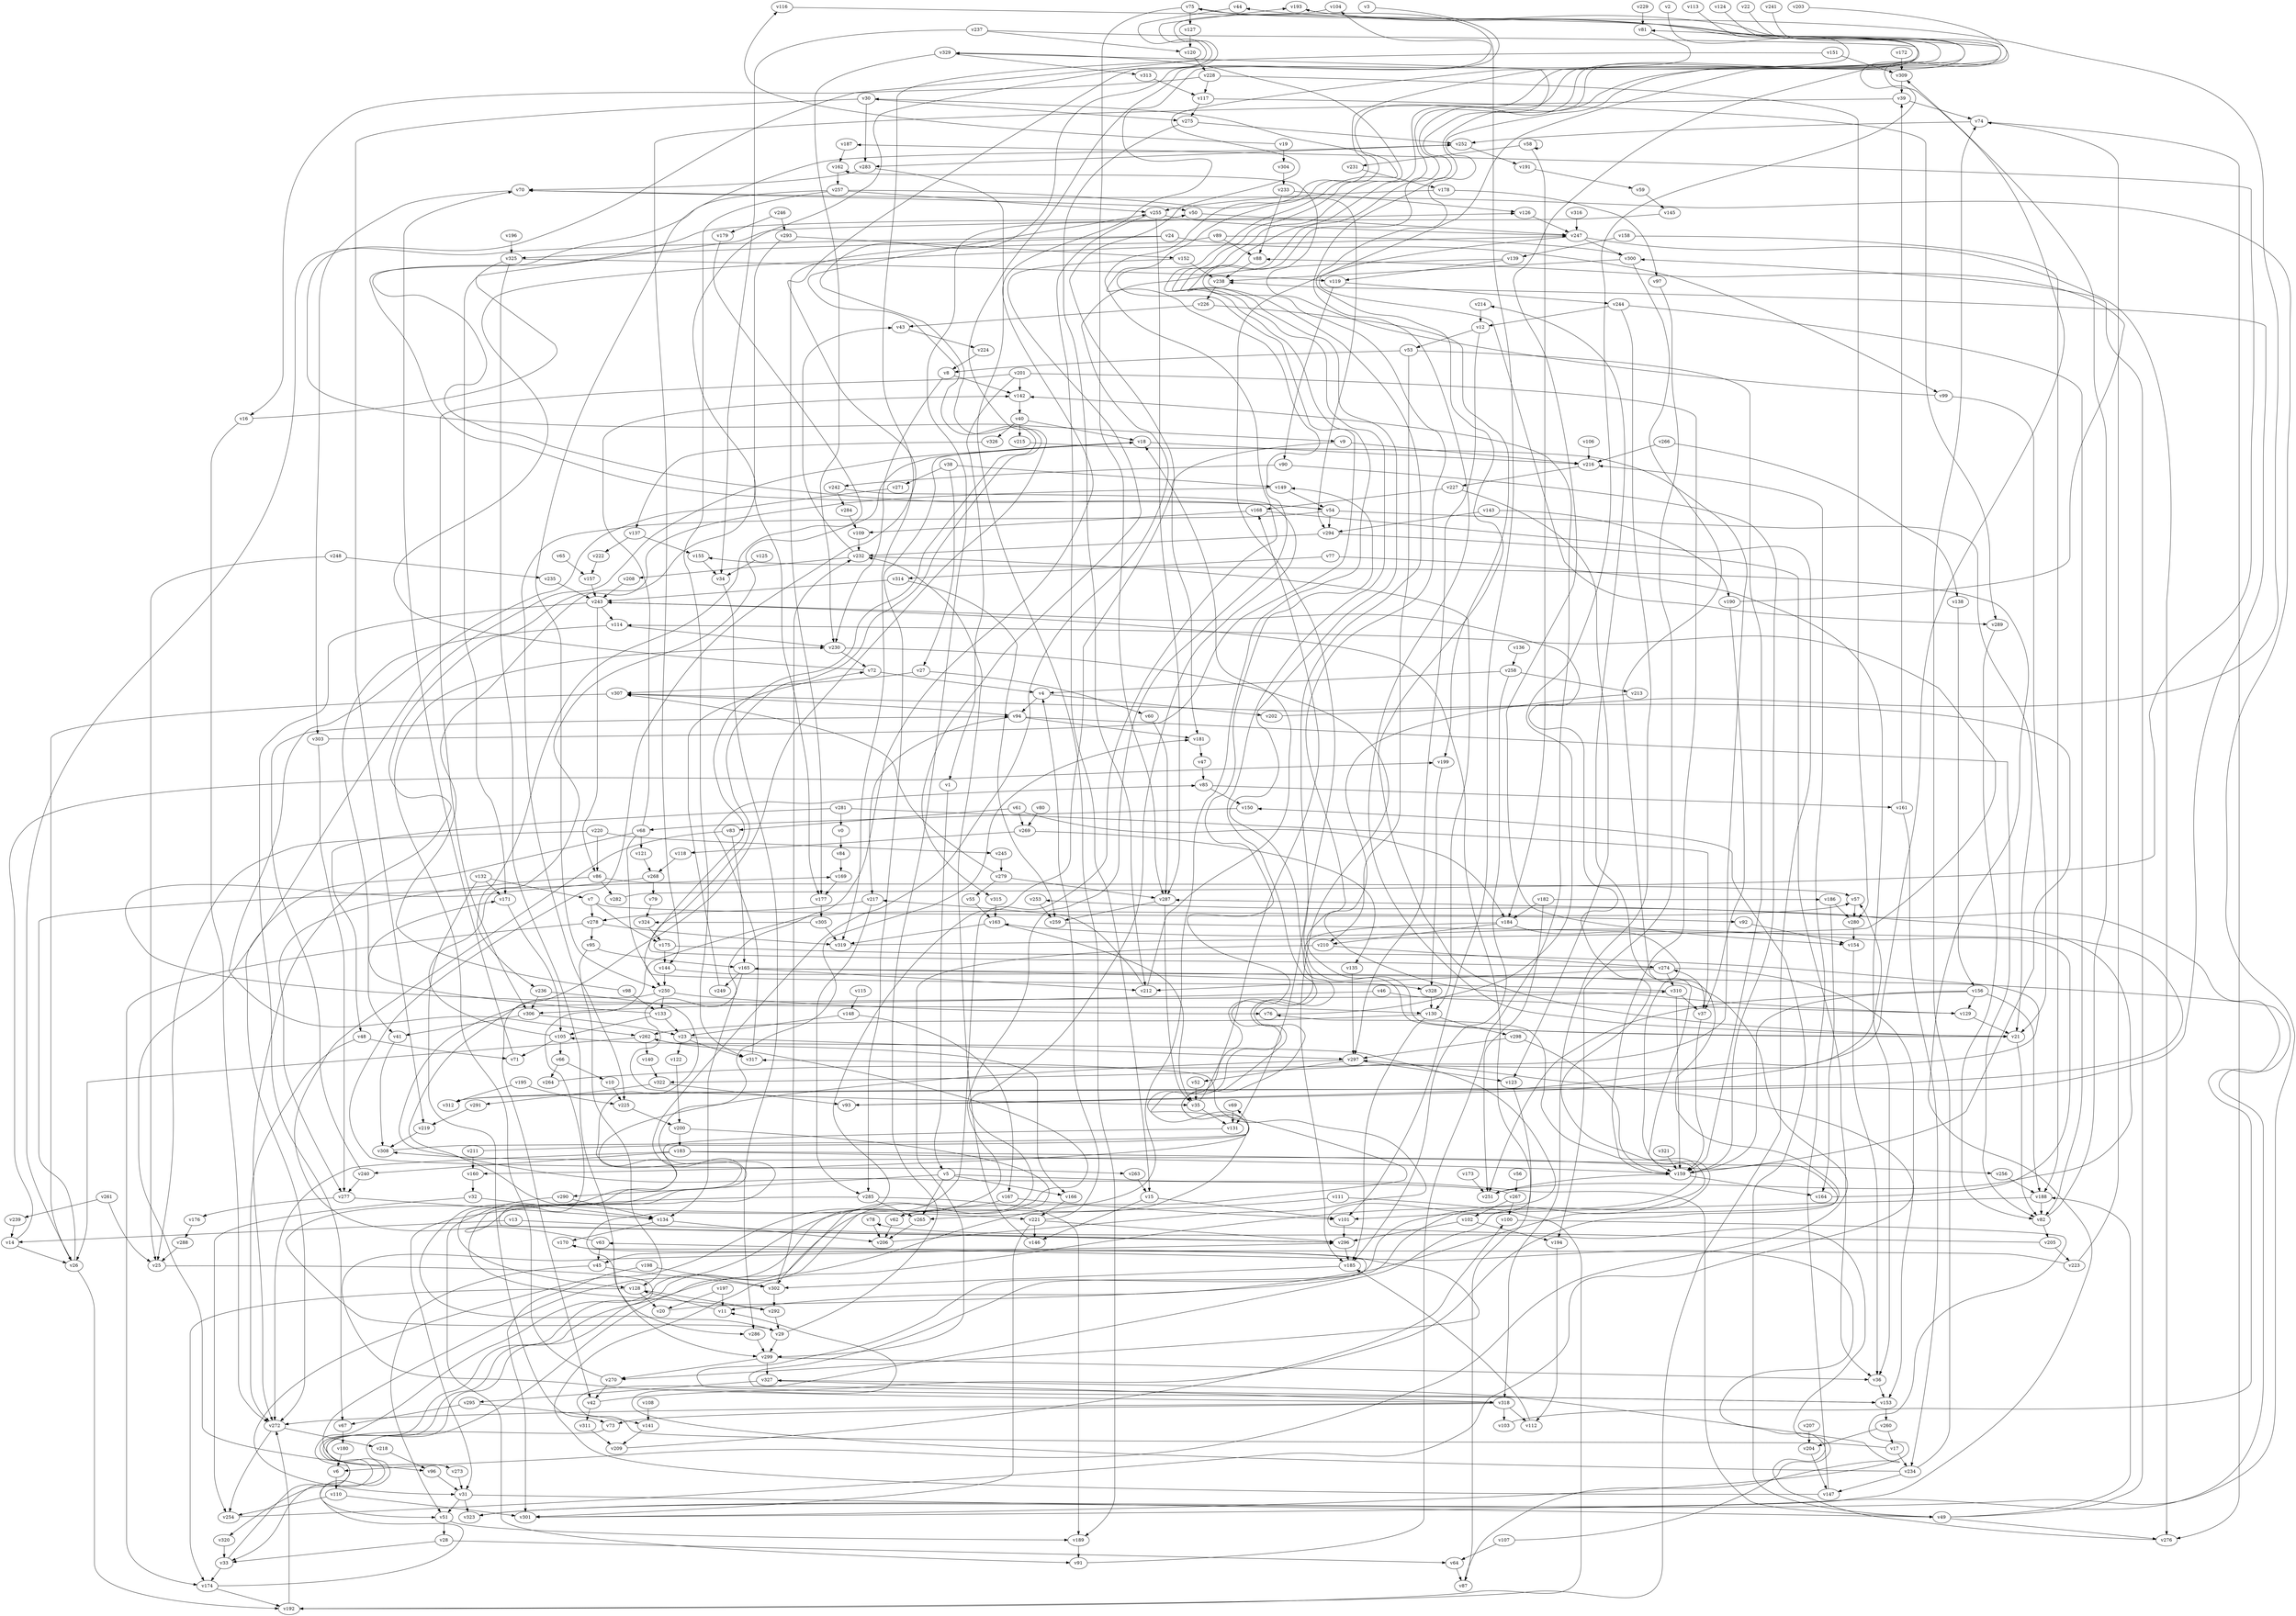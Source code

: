 // Benchmark game 482 - 330 vertices
// time_bound: 131
// targets: v3
digraph G {
    v0 [name="v0", player=0];
    v1 [name="v1", player=1];
    v2 [name="v2", player=0];
    v3 [name="v3", player=1, target=1];
    v4 [name="v4", player=1];
    v5 [name="v5", player=0];
    v6 [name="v6", player=0];
    v7 [name="v7", player=0];
    v8 [name="v8", player=0];
    v9 [name="v9", player=1];
    v10 [name="v10", player=0];
    v11 [name="v11", player=0];
    v12 [name="v12", player=1];
    v13 [name="v13", player=0];
    v14 [name="v14", player=0];
    v15 [name="v15", player=0];
    v16 [name="v16", player=0];
    v17 [name="v17", player=1];
    v18 [name="v18", player=0];
    v19 [name="v19", player=1];
    v20 [name="v20", player=1];
    v21 [name="v21", player=0];
    v22 [name="v22", player=0];
    v23 [name="v23", player=1];
    v24 [name="v24", player=0];
    v25 [name="v25", player=1];
    v26 [name="v26", player=0];
    v27 [name="v27", player=1];
    v28 [name="v28", player=1];
    v29 [name="v29", player=1];
    v30 [name="v30", player=1];
    v31 [name="v31", player=0];
    v32 [name="v32", player=1];
    v33 [name="v33", player=1];
    v34 [name="v34", player=0];
    v35 [name="v35", player=1];
    v36 [name="v36", player=1];
    v37 [name="v37", player=0];
    v38 [name="v38", player=1];
    v39 [name="v39", player=1];
    v40 [name="v40", player=0];
    v41 [name="v41", player=1];
    v42 [name="v42", player=0];
    v43 [name="v43", player=0];
    v44 [name="v44", player=1];
    v45 [name="v45", player=1];
    v46 [name="v46", player=0];
    v47 [name="v47", player=0];
    v48 [name="v48", player=1];
    v49 [name="v49", player=0];
    v50 [name="v50", player=1];
    v51 [name="v51", player=1];
    v52 [name="v52", player=1];
    v53 [name="v53", player=1];
    v54 [name="v54", player=1];
    v55 [name="v55", player=1];
    v56 [name="v56", player=0];
    v57 [name="v57", player=1];
    v58 [name="v58", player=1];
    v59 [name="v59", player=1];
    v60 [name="v60", player=0];
    v61 [name="v61", player=1];
    v62 [name="v62", player=1];
    v63 [name="v63", player=1];
    v64 [name="v64", player=1];
    v65 [name="v65", player=1];
    v66 [name="v66", player=0];
    v67 [name="v67", player=1];
    v68 [name="v68", player=1];
    v69 [name="v69", player=0];
    v70 [name="v70", player=0];
    v71 [name="v71", player=0];
    v72 [name="v72", player=0];
    v73 [name="v73", player=1];
    v74 [name="v74", player=1];
    v75 [name="v75", player=1];
    v76 [name="v76", player=0];
    v77 [name="v77", player=0];
    v78 [name="v78", player=1];
    v79 [name="v79", player=1];
    v80 [name="v80", player=1];
    v81 [name="v81", player=0];
    v82 [name="v82", player=1];
    v83 [name="v83", player=1];
    v84 [name="v84", player=0];
    v85 [name="v85", player=0];
    v86 [name="v86", player=1];
    v87 [name="v87", player=1];
    v88 [name="v88", player=1];
    v89 [name="v89", player=0];
    v90 [name="v90", player=1];
    v91 [name="v91", player=0];
    v92 [name="v92", player=0];
    v93 [name="v93", player=0];
    v94 [name="v94", player=1];
    v95 [name="v95", player=1];
    v96 [name="v96", player=0];
    v97 [name="v97", player=0];
    v98 [name="v98", player=1];
    v99 [name="v99", player=0];
    v100 [name="v100", player=1];
    v101 [name="v101", player=1];
    v102 [name="v102", player=1];
    v103 [name="v103", player=0];
    v104 [name="v104", player=1];
    v105 [name="v105", player=0];
    v106 [name="v106", player=0];
    v107 [name="v107", player=0];
    v108 [name="v108", player=0];
    v109 [name="v109", player=1];
    v110 [name="v110", player=0];
    v111 [name="v111", player=1];
    v112 [name="v112", player=1];
    v113 [name="v113", player=0];
    v114 [name="v114", player=1];
    v115 [name="v115", player=1];
    v116 [name="v116", player=1];
    v117 [name="v117", player=0];
    v118 [name="v118", player=0];
    v119 [name="v119", player=1];
    v120 [name="v120", player=1];
    v121 [name="v121", player=1];
    v122 [name="v122", player=1];
    v123 [name="v123", player=0];
    v124 [name="v124", player=1];
    v125 [name="v125", player=0];
    v126 [name="v126", player=1];
    v127 [name="v127", player=1];
    v128 [name="v128", player=0];
    v129 [name="v129", player=0];
    v130 [name="v130", player=0];
    v131 [name="v131", player=1];
    v132 [name="v132", player=1];
    v133 [name="v133", player=0];
    v134 [name="v134", player=1];
    v135 [name="v135", player=0];
    v136 [name="v136", player=0];
    v137 [name="v137", player=0];
    v138 [name="v138", player=0];
    v139 [name="v139", player=1];
    v140 [name="v140", player=1];
    v141 [name="v141", player=0];
    v142 [name="v142", player=1];
    v143 [name="v143", player=1];
    v144 [name="v144", player=1];
    v145 [name="v145", player=1];
    v146 [name="v146", player=0];
    v147 [name="v147", player=1];
    v148 [name="v148", player=0];
    v149 [name="v149", player=0];
    v150 [name="v150", player=1];
    v151 [name="v151", player=1];
    v152 [name="v152", player=0];
    v153 [name="v153", player=1];
    v154 [name="v154", player=1];
    v155 [name="v155", player=0];
    v156 [name="v156", player=1];
    v157 [name="v157", player=0];
    v158 [name="v158", player=0];
    v159 [name="v159", player=1];
    v160 [name="v160", player=0];
    v161 [name="v161", player=0];
    v162 [name="v162", player=0];
    v163 [name="v163", player=0];
    v164 [name="v164", player=0];
    v165 [name="v165", player=0];
    v166 [name="v166", player=0];
    v167 [name="v167", player=0];
    v168 [name="v168", player=1];
    v169 [name="v169", player=0];
    v170 [name="v170", player=0];
    v171 [name="v171", player=1];
    v172 [name="v172", player=1];
    v173 [name="v173", player=0];
    v174 [name="v174", player=1];
    v175 [name="v175", player=1];
    v176 [name="v176", player=1];
    v177 [name="v177", player=0];
    v178 [name="v178", player=1];
    v179 [name="v179", player=0];
    v180 [name="v180", player=0];
    v181 [name="v181", player=0];
    v182 [name="v182", player=1];
    v183 [name="v183", player=1];
    v184 [name="v184", player=0];
    v185 [name="v185", player=0];
    v186 [name="v186", player=0];
    v187 [name="v187", player=0];
    v188 [name="v188", player=1];
    v189 [name="v189", player=1];
    v190 [name="v190", player=1];
    v191 [name="v191", player=0];
    v192 [name="v192", player=1];
    v193 [name="v193", player=1];
    v194 [name="v194", player=0];
    v195 [name="v195", player=1];
    v196 [name="v196", player=0];
    v197 [name="v197", player=0];
    v198 [name="v198", player=1];
    v199 [name="v199", player=1];
    v200 [name="v200", player=1];
    v201 [name="v201", player=0];
    v202 [name="v202", player=0];
    v203 [name="v203", player=0];
    v204 [name="v204", player=0];
    v205 [name="v205", player=0];
    v206 [name="v206", player=1];
    v207 [name="v207", player=0];
    v208 [name="v208", player=1];
    v209 [name="v209", player=0];
    v210 [name="v210", player=0];
    v211 [name="v211", player=1];
    v212 [name="v212", player=1];
    v213 [name="v213", player=0];
    v214 [name="v214", player=1];
    v215 [name="v215", player=0];
    v216 [name="v216", player=1];
    v217 [name="v217", player=1];
    v218 [name="v218", player=0];
    v219 [name="v219", player=1];
    v220 [name="v220", player=0];
    v221 [name="v221", player=0];
    v222 [name="v222", player=0];
    v223 [name="v223", player=1];
    v224 [name="v224", player=0];
    v225 [name="v225", player=1];
    v226 [name="v226", player=0];
    v227 [name="v227", player=1];
    v228 [name="v228", player=0];
    v229 [name="v229", player=1];
    v230 [name="v230", player=1];
    v231 [name="v231", player=1];
    v232 [name="v232", player=0];
    v233 [name="v233", player=1];
    v234 [name="v234", player=0];
    v235 [name="v235", player=1];
    v236 [name="v236", player=0];
    v237 [name="v237", player=1];
    v238 [name="v238", player=1];
    v239 [name="v239", player=1];
    v240 [name="v240", player=1];
    v241 [name="v241", player=1];
    v242 [name="v242", player=1];
    v243 [name="v243", player=1];
    v244 [name="v244", player=0];
    v245 [name="v245", player=1];
    v246 [name="v246", player=1];
    v247 [name="v247", player=0];
    v248 [name="v248", player=1];
    v249 [name="v249", player=1];
    v250 [name="v250", player=0];
    v251 [name="v251", player=0];
    v252 [name="v252", player=1];
    v253 [name="v253", player=0];
    v254 [name="v254", player=1];
    v255 [name="v255", player=0];
    v256 [name="v256", player=1];
    v257 [name="v257", player=1];
    v258 [name="v258", player=1];
    v259 [name="v259", player=1];
    v260 [name="v260", player=0];
    v261 [name="v261", player=0];
    v262 [name="v262", player=0];
    v263 [name="v263", player=0];
    v264 [name="v264", player=1];
    v265 [name="v265", player=0];
    v266 [name="v266", player=0];
    v267 [name="v267", player=1];
    v268 [name="v268", player=1];
    v269 [name="v269", player=0];
    v270 [name="v270", player=1];
    v271 [name="v271", player=0];
    v272 [name="v272", player=0];
    v273 [name="v273", player=1];
    v274 [name="v274", player=0];
    v275 [name="v275", player=1];
    v276 [name="v276", player=1];
    v277 [name="v277", player=0];
    v278 [name="v278", player=0];
    v279 [name="v279", player=1];
    v280 [name="v280", player=0];
    v281 [name="v281", player=1];
    v282 [name="v282", player=0];
    v283 [name="v283", player=1];
    v284 [name="v284", player=1];
    v285 [name="v285", player=1];
    v286 [name="v286", player=1];
    v287 [name="v287", player=1];
    v288 [name="v288", player=0];
    v289 [name="v289", player=1];
    v290 [name="v290", player=0];
    v291 [name="v291", player=1];
    v292 [name="v292", player=1];
    v293 [name="v293", player=0];
    v294 [name="v294", player=0];
    v295 [name="v295", player=0];
    v296 [name="v296", player=1];
    v297 [name="v297", player=0];
    v298 [name="v298", player=1];
    v299 [name="v299", player=1];
    v300 [name="v300", player=0];
    v301 [name="v301", player=0];
    v302 [name="v302", player=1];
    v303 [name="v303", player=0];
    v304 [name="v304", player=1];
    v305 [name="v305", player=1];
    v306 [name="v306", player=1];
    v307 [name="v307", player=0];
    v308 [name="v308", player=0];
    v309 [name="v309", player=0];
    v310 [name="v310", player=1];
    v311 [name="v311", player=1];
    v312 [name="v312", player=1];
    v313 [name="v313", player=0];
    v314 [name="v314", player=1];
    v315 [name="v315", player=1];
    v316 [name="v316", player=0];
    v317 [name="v317", player=1];
    v318 [name="v318", player=0];
    v319 [name="v319", player=1];
    v320 [name="v320", player=1];
    v321 [name="v321", player=0];
    v322 [name="v322", player=0];
    v323 [name="v323", player=1];
    v324 [name="v324", player=0];
    v325 [name="v325", player=1];
    v326 [name="v326", player=1];
    v327 [name="v327", player=0];
    v328 [name="v328", player=1];
    v329 [name="v329", player=0];

    v0 -> v84;
    v1 -> v5;
    v2 -> v286 [constraint="t mod 3 == 1"];
    v3 -> v221 [constraint="t mod 4 == 1"];
    v4 -> v94;
    v5 -> v290;
    v6 -> v110;
    v7 -> v92;
    v8 -> v230;
    v9 -> v216;
    v10 -> v225;
    v11 -> v128 [constraint="t >= 1"];
    v12 -> v297;
    v13 -> v14;
    v14 -> v199 [constraint="t < 8"];
    v15 -> v101;
    v16 -> v126 [constraint="t >= 1"];
    v17 -> v214 [constraint="t < 12"];
    v18 -> v96 [constraint="t >= 1"];
    v19 -> v116 [constraint="t mod 2 == 1"];
    v20 -> v170 [constraint="t >= 1"];
    v21 -> v44 [constraint="t >= 3"];
    v22 -> v21 [constraint="t >= 1"];
    v23 -> v317;
    v24 -> v26 [constraint="t < 8"];
    v25 -> v320 [constraint="t >= 1"];
    v26 -> v169 [constraint="t mod 2 == 1"];
    v27 -> v307;
    v28 -> v33;
    v29 -> v299;
    v30 -> v219;
    v31 -> v323;
    v32 -> v134;
    v33 -> v262 [constraint="t < 5"];
    v34 -> v286;
    v35 -> v168;
    v36 -> v153;
    v37 -> v274 [constraint="t >= 3"];
    v38 -> v27;
    v39 -> v144;
    v40 -> v215;
    v41 -> v308;
    v42 -> v308 [constraint="t < 14"];
    v43 -> v224;
    v44 -> v9 [constraint="t < 14"];
    v45 -> v302;
    v46 -> v129;
    v47 -> v85;
    v48 -> v272;
    v49 -> v300;
    v50 -> v247;
    v51 -> v28;
    v52 -> v35;
    v53 -> v210;
    v54 -> v252 [constraint="t >= 1"];
    v55 -> v163;
    v56 -> v267;
    v57 -> v280;
    v58 -> v184;
    v59 -> v145;
    v60 -> v287;
    v61 -> v269;
    v62 -> v149 [constraint="t mod 4 == 3"];
    v63 -> v181 [constraint="t >= 5"];
    v64 -> v87;
    v65 -> v157;
    v66 -> v10;
    v67 -> v180;
    v68 -> v250;
    v69 -> v131;
    v70 -> v50;
    v71 -> v70;
    v72 -> v247 [constraint="t < 13"];
    v73 -> v273 [constraint="t < 13"];
    v74 -> v252;
    v75 -> v287;
    v76 -> v81 [constraint="t mod 2 == 0"];
    v77 -> v314;
    v78 -> v206;
    v79 -> v324;
    v80 -> v269;
    v81 -> v35 [constraint="t mod 3 == 2"];
    v82 -> v205;
    v83 -> v296 [constraint="t mod 4 == 3"];
    v84 -> v169;
    v85 -> v161;
    v86 -> v282;
    v87 -> v327 [constraint="t mod 3 == 2"];
    v88 -> v238;
    v89 -> v88;
    v90 -> v242;
    v91 -> v142;
    v92 -> v154;
    v93 -> v57 [constraint="t < 13"];
    v94 -> v181;
    v95 -> v128;
    v96 -> v31;
    v97 -> v194;
    v98 -> v193 [constraint="t mod 3 == 2"];
    v99 -> v162 [constraint="t mod 3 == 0"];
    v100 -> v301 [constraint="t mod 5 == 3"];
    v101 -> v296;
    v102 -> v296;
    v103 -> v253 [constraint="t mod 5 == 4"];
    v104 -> v263 [constraint="t >= 5"];
    v105 -> v18 [constraint="t < 10"];
    v106 -> v216;
    v107 -> v78 [constraint="t >= 2"];
    v108 -> v141;
    v109 -> v232;
    v110 -> v301;
    v111 -> v192;
    v112 -> v185;
    v113 -> v31 [constraint="t >= 1"];
    v114 -> v41;
    v115 -> v148;
    v116 -> v289 [constraint="t >= 4"];
    v117 -> v289;
    v118 -> v268;
    v119 -> v244;
    v120 -> v228;
    v121 -> v268;
    v122 -> v200;
    v123 -> v87;
    v124 -> v160 [constraint="t mod 5 == 2"];
    v125 -> v34;
    v126 -> v247;
    v127 -> v120;
    v128 -> v292;
    v129 -> v21;
    v130 -> v298;
    v131 -> v29 [constraint="t mod 5 == 0"];
    v132 -> v7;
    v133 -> v171 [constraint="t < 14"];
    v134 -> v170;
    v135 -> v297;
    v136 -> v258;
    v137 -> v222;
    v138 -> v156;
    v139 -> v292 [constraint="t < 8"];
    v140 -> v322;
    v141 -> v209;
    v142 -> v40;
    v143 -> v190;
    v144 -> v6 [constraint="t < 10"];
    v145 -> v54 [constraint="t < 5"];
    v146 -> v232;
    v147 -> v105 [constraint="t >= 2"];
    v148 -> v167;
    v149 -> v272 [constraint="t >= 4"];
    v150 -> v68;
    v151 -> v309;
    v152 -> v315 [constraint="t < 11"];
    v153 -> v76 [constraint="t >= 5"];
    v154 -> v36;
    v155 -> v34;
    v156 -> v159;
    v157 -> v243;
    v158 -> v188;
    v159 -> v307 [constraint="t < 13"];
    v160 -> v32;
    v161 -> v39;
    v162 -> v257;
    v163 -> v35;
    v164 -> v163 [constraint="t < 9"];
    v165 -> v249;
    v166 -> v221;
    v167 -> v101;
    v168 -> v192;
    v169 -> v177;
    v170 -> v270 [constraint="t < 11"];
    v171 -> v105;
    v172 -> v309;
    v173 -> v251;
    v174 -> v329 [constraint="t mod 5 == 0"];
    v175 -> v323 [constraint="t >= 3"];
    v176 -> v288;
    v177 -> v305;
    v178 -> v97;
    v179 -> v236 [constraint="t < 10"];
    v180 -> v6;
    v181 -> v47;
    v182 -> v186 [constraint="t >= 5"];
    v183 -> v240;
    v184 -> v62 [constraint="t >= 5"];
    v185 -> v302;
    v186 -> v164;
    v187 -> v162;
    v188 -> v101;
    v189 -> v91;
    v190 -> v88 [constraint="t >= 3"];
    v191 -> v59;
    v192 -> v272;
    v193 -> v21 [constraint="t mod 2 == 0"];
    v194 -> v112;
    v195 -> v225;
    v196 -> v325;
    v197 -> v11;
    v198 -> v302;
    v199 -> v328;
    v200 -> v33 [constraint="t mod 5 == 1"];
    v201 -> v142;
    v202 -> v75 [constraint="t >= 4"];
    v203 -> v93 [constraint="t >= 1"];
    v204 -> v147;
    v205 -> v243 [constraint="t mod 4 == 1"];
    v206 -> v317 [constraint="t mod 5 == 4"];
    v207 -> v204;
    v208 -> v243;
    v209 -> v100 [constraint="t >= 4"];
    v210 -> v299;
    v211 -> v329 [constraint="t mod 4 == 1"];
    v212 -> v18;
    v213 -> v129 [constraint="t >= 1"];
    v214 -> v12;
    v215 -> v322 [constraint="t >= 5"];
    v216 -> v227;
    v217 -> v278;
    v218 -> v96;
    v219 -> v308;
    v220 -> v245;
    v221 -> v4;
    v222 -> v157;
    v223 -> v45 [constraint="t < 5"];
    v224 -> v8;
    v225 -> v200;
    v226 -> v43;
    v227 -> v168;
    v228 -> v117;
    v229 -> v81;
    v230 -> v185;
    v231 -> v178;
    v232 -> v208;
    v233 -> v126;
    v234 -> v11 [constraint="t mod 2 == 1"];
    v235 -> v243;
    v236 -> v29 [constraint="t mod 4 == 1"];
    v237 -> v21 [constraint="t mod 5 == 1"];
    v238 -> v226;
    v239 -> v14;
    v240 -> v277;
    v241 -> v154 [constraint="t < 9"];
    v242 -> v51 [constraint="t < 13"];
    v243 -> v153 [constraint="t >= 3"];
    v244 -> v318;
    v245 -> v279;
    v246 -> v293;
    v247 -> v131;
    v248 -> v235;
    v249 -> v72;
    v250 -> v133;
    v251 -> v287 [constraint="t < 7"];
    v252 -> v191;
    v253 -> v259;
    v254 -> v297 [constraint="t < 14"];
    v255 -> v247;
    v256 -> v188;
    v257 -> v255;
    v258 -> v185;
    v259 -> v312 [constraint="t >= 2"];
    v260 -> v17;
    v261 -> v25;
    v262 -> v140;
    v263 -> v15;
    v264 -> v165 [constraint="t >= 4"];
    v265 -> v206;
    v266 -> v138;
    v267 -> v310 [constraint="t < 11"];
    v268 -> v130 [constraint="t mod 3 == 1"];
    v269 -> v135;
    v270 -> v230;
    v271 -> v262 [constraint="t >= 2"];
    v272 -> v254;
    v273 -> v193 [constraint="t < 12"];
    v274 -> v255 [constraint="t >= 4"];
    v275 -> v212;
    v276 -> v63 [constraint="t >= 4"];
    v277 -> v176;
    v278 -> v95;
    v279 -> v307 [constraint="t mod 3 == 0"];
    v280 -> v154;
    v281 -> v48;
    v282 -> v187 [constraint="t >= 2"];
    v283 -> v189;
    v284 -> v109;
    v285 -> v31;
    v286 -> v299;
    v287 -> v35;
    v288 -> v25;
    v289 -> v82;
    v290 -> v91;
    v291 -> v219;
    v292 -> v29;
    v293 -> v152;
    v294 -> v36;
    v295 -> v67;
    v296 -> v57 [constraint="t < 10"];
    v297 -> v128 [constraint="t < 13"];
    v298 -> v297;
    v299 -> v327;
    v300 -> v11 [constraint="t < 10"];
    v301 -> v155 [constraint="t mod 2 == 1"];
    v302 -> v292;
    v303 -> v30 [constraint="t < 11"];
    v304 -> v233;
    v305 -> v324 [constraint="t >= 5"];
    v306 -> v23;
    v307 -> v94;
    v308 -> v69 [constraint="t < 7"];
    v309 -> v39;
    v310 -> v104 [constraint="t >= 3"];
    v311 -> v209;
    v312 -> v238 [constraint="t < 13"];
    v313 -> v117;
    v314 -> v243;
    v315 -> v163;
    v316 -> v247;
    v317 -> v85;
    v318 -> v296 [constraint="t >= 4"];
    v319 -> v114 [constraint="t < 12"];
    v320 -> v33;
    v321 -> v159;
    v322 -> v93;
    v323 -> v70 [constraint="t >= 2"];
    v324 -> v175;
    v325 -> v119;
    v326 -> v137 [constraint="t >= 2"];
    v327 -> v318;
    v328 -> v130;
    v329 -> v230;
    v272 -> v218;
    v299 -> v270;
    v283 -> v70;
    v31 -> v49;
    v156 -> v188;
    v165 -> v328;
    v119 -> v90;
    v243 -> v114;
    v281 -> v0;
    v314 -> v259;
    v148 -> v23;
    v258 -> v4;
    v70 -> v303;
    v228 -> v280;
    v310 -> v37;
    v243 -> v67;
    v53 -> v159;
    v240 -> v94;
    v183 -> v256;
    v221 -> v301;
    v329 -> v313;
    v85 -> v150;
    v7 -> v278;
    v287 -> v259;
    v147 -> v216;
    v45 -> v51;
    v49 -> v150;
    v159 -> v251;
    v267 -> v100;
    v111 -> v265;
    v302 -> v232;
    v248 -> v25;
    v268 -> v79;
    v24 -> v99;
    v303 -> v277;
    v9 -> v181;
    v21 -> v82;
    v247 -> v276;
    v178 -> v255;
    v274 -> v212;
    v201 -> v159;
    v5 -> v49;
    v220 -> v86;
    v133 -> v23;
    v190 -> v37;
    v105 -> v66;
    v54 -> v294;
    v227 -> v123;
    v38 -> v271;
    v258 -> v213;
    v261 -> v239;
    v58 -> v231;
    v294 -> v232;
    v4 -> v202;
    v200 -> v183;
    v257 -> v317;
    v53 -> v8;
    v102 -> v194;
    v128 -> v20;
    v86 -> v57;
    v90 -> v159;
    v310 -> v159;
    v143 -> v294;
    v290 -> v134;
    v212 -> v217;
    v211 -> v160;
    v285 -> v189;
    v318 -> v73;
    v62 -> v206;
    v267 -> v102;
    v49 -> v276;
    v270 -> v42;
    v274 -> v310;
    v188 -> v82;
    v165 -> v212;
    v255 -> v15;
    v8 -> v142;
    v82 -> v309;
    v23 -> v297;
    v58 -> v58;
    v184 -> v210;
    v29 -> v50;
    v19 -> v304;
    v183 -> v272;
    v13 -> v296;
    v236 -> v306;
    v275 -> v252;
    v226 -> v199;
    v327 -> v295;
    v156 -> v129;
    v23 -> v122;
    v152 -> v238;
    v297 -> v123;
    v205 -> v223;
    v30 -> v283;
    v75 -> v127;
    v48 -> v71;
    v130 -> v262;
    v298 -> v159;
    v26 -> v192;
    v159 -> v164;
    v134 -> v206;
    v72 -> v4;
    v262 -> v166;
    v27 -> v60;
    v68 -> v121;
    v28 -> v64;
    v46 -> v306;
    v198 -> v301;
    v133 -> v105;
    v167 -> v302;
    v278 -> v174;
    v14 -> v26;
    v18 -> v216;
    v38 -> v149;
    v237 -> v120;
    v295 -> v141;
    v257 -> v250;
    v252 -> v283;
    v228 -> v16;
    v307 -> v26;
    v184 -> v159;
    v325 -> v171;
    v277 -> v134;
    v151 -> v319;
    v31 -> v51;
    v260 -> v204;
    v161 -> v234;
    v7 -> v175;
    v42 -> v311;
    v244 -> v12;
    v149 -> v54;
    v318 -> v103;
    v24 -> v325;
    v54 -> v225;
    v12 -> v53;
    v17 -> v234;
    v132 -> v171;
    v130 -> v185;
    v299 -> v36;
    v30 -> v275;
    v94 -> v217;
    v183 -> v159;
    v110 -> v254;
    v86 -> v277;
    v18 -> v285;
    v95 -> v165;
    v156 -> v251;
    v281 -> v37;
    v273 -> v31;
    v63 -> v45;
    v98 -> v133;
    v279 -> v55;
    v306 -> v41;
    v266 -> v216;
    v296 -> v185;
    v107 -> v64;
    v237 -> v34;
    v32 -> v254;
    v262 -> v26;
    v232 -> v130;
    v165 -> v134;
    v68 -> v142;
    v247 -> v300;
    v75 -> v101;
    v99 -> v21;
    v144 -> v250;
    v175 -> v144;
    v278 -> v319;
    v5 -> v265;
    v49 -> v188;
    v243 -> v86;
    v274 -> v153;
    v94 -> v82;
    v137 -> v155;
    v255 -> v287;
    v139 -> v119;
    v16 -> v272;
    v325 -> v299;
    v51 -> v189;
    v68 -> v272;
    v83 -> v165;
    v242 -> v284;
    v186 -> v280;
    v293 -> v177;
    v230 -> v72;
    v66 -> v264;
    v244 -> v82;
    v221 -> v296;
    v5 -> v166;
    v74 -> v276;
    v195 -> v312;
    v15 -> v146;
    v201 -> v1;
    v105 -> v71;
    v217 -> v285;
    v40 -> v18;
    v223 -> v74;
    v297 -> v52;
    v220 -> v25;
    v128 -> v174;
    v182 -> v184;
    v153 -> v260;
    v269 -> v118;
    v39 -> v74;
    v33 -> v174;
    v201 -> v306;
    v89 -> v177;
    v40 -> v326;
    v168 -> v109;
    v89 -> v300;
    v232 -> v43;
    v234 -> v74;
    v318 -> v112;
    v197 -> v20;
    v221 -> v146;
    v305 -> v319;
    v61 -> v184;
    v322 -> v291;
    v61 -> v83;
    v54 -> v21;
    v257 -> v294;
    v279 -> v287;
    v318 -> v272;
    v250 -> v42;
    v132 -> v73;
    v117 -> v275;
    v37 -> v159;
    v233 -> v88;
    v174 -> v192;
    v163 -> v319;
    v210 -> v274;
    v77 -> v36;
    v250 -> v76;
    v158 -> v139;
    v35 -> v131;
    v246 -> v179;
    v114 -> v230;
    v285 -> v265;
    v182 -> v251;
    v234 -> v147;
    v300 -> v238;
}
